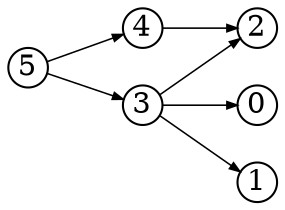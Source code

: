 digraph{
  rankdir=LR
  node [shape=circle,fixedsize=true,width=.26]
  edge [penwidth=0.75,arrowsize=0.5]
  5 -> {3 4}
  4 -> {2}
  3 -> {0 1 2}
  2 -> {}
  1 -> {}
}
